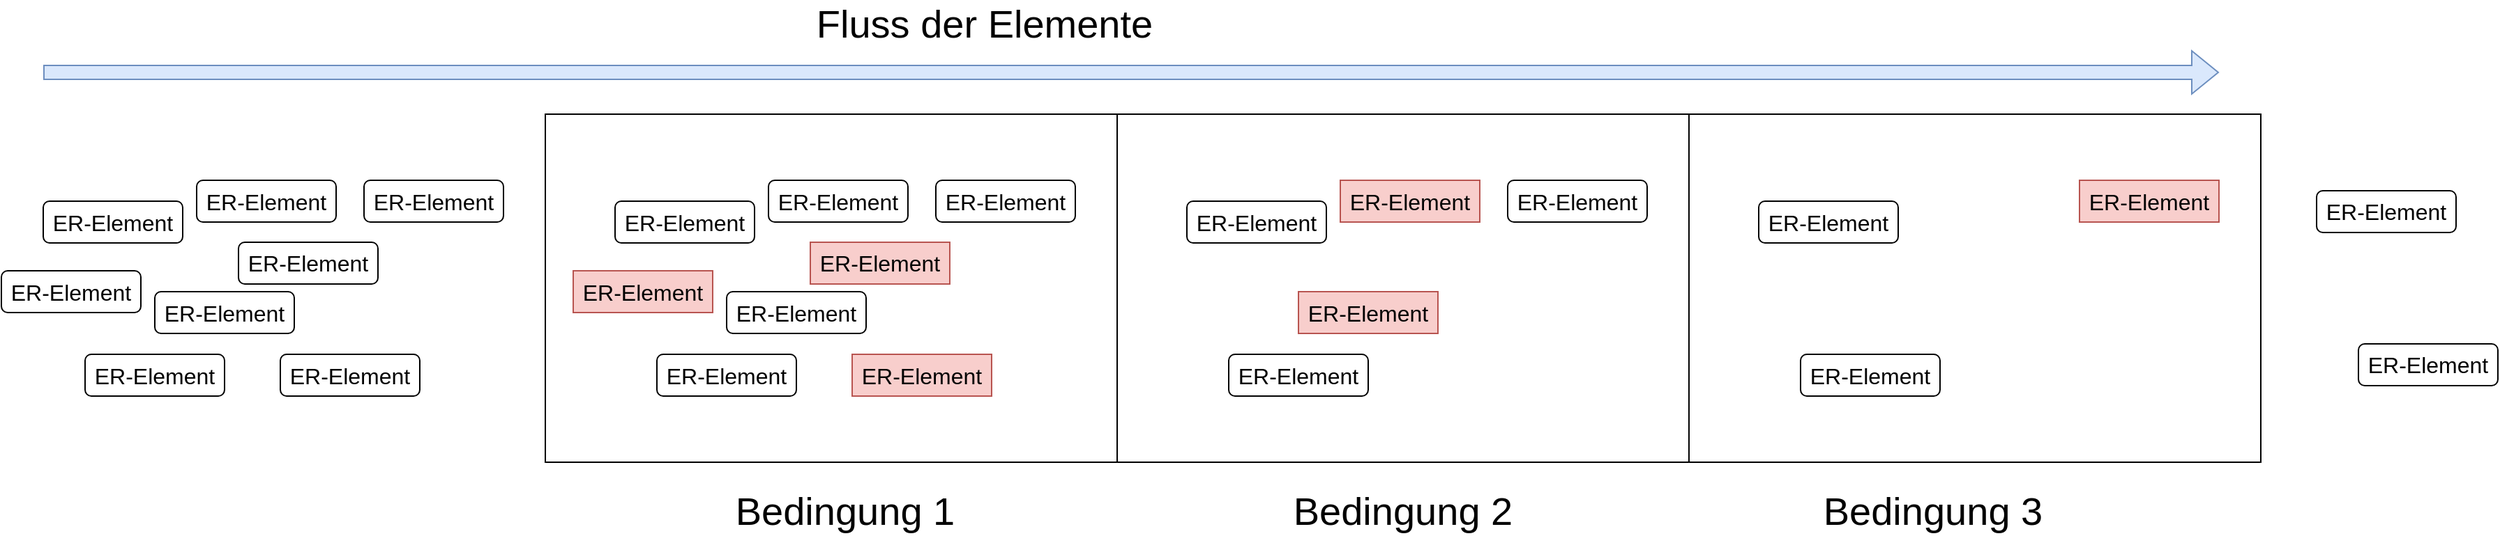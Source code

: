 <mxfile version="16.5.1" type="device"><diagram id="Ya0BLh0BBeUwyh7G2Dkf" name="Seite-1"><mxGraphModel dx="2858" dy="1236" grid="1" gridSize="10" guides="1" tooltips="1" connect="1" arrows="1" fold="1" page="1" pageScale="1" pageWidth="827" pageHeight="1169" math="0" shadow="0"><root><mxCell id="0"/><mxCell id="1" parent="0"/><mxCell id="tG-PdUJIuVnFjeEpwZHd-1" value="" style="rounded=0;whiteSpace=wrap;html=1;" vertex="1" parent="1"><mxGeometry x="-160" y="160" width="410" height="250" as="geometry"/></mxCell><mxCell id="tG-PdUJIuVnFjeEpwZHd-7" value="" style="rounded=1;whiteSpace=wrap;html=1;fontSize=16;" vertex="1" parent="1"><mxGeometry x="-110" y="222.5" width="100" height="30" as="geometry"/></mxCell><mxCell id="tG-PdUJIuVnFjeEpwZHd-8" value="ER-Element" style="text;html=1;strokeColor=none;fillColor=none;align=center;verticalAlign=middle;whiteSpace=wrap;rounded=0;fontSize=16;" vertex="1" parent="1"><mxGeometry x="-110" y="222.5" width="100" height="30" as="geometry"/></mxCell><mxCell id="tG-PdUJIuVnFjeEpwZHd-9" value="" style="rounded=1;whiteSpace=wrap;html=1;fontSize=16;" vertex="1" parent="1"><mxGeometry x="-140" y="272.5" width="100" height="30" as="geometry"/></mxCell><mxCell id="tG-PdUJIuVnFjeEpwZHd-10" value="ER-Element" style="text;html=1;strokeColor=#b85450;fillColor=#f8cecc;align=center;verticalAlign=middle;whiteSpace=wrap;rounded=0;fontSize=16;" vertex="1" parent="1"><mxGeometry x="-140" y="272.5" width="100" height="30" as="geometry"/></mxCell><mxCell id="tG-PdUJIuVnFjeEpwZHd-11" value="" style="rounded=1;whiteSpace=wrap;html=1;fontSize=16;" vertex="1" parent="1"><mxGeometry x="-30" y="287.5" width="100" height="30" as="geometry"/></mxCell><mxCell id="tG-PdUJIuVnFjeEpwZHd-12" value="ER-Element" style="text;html=1;strokeColor=none;fillColor=none;align=center;verticalAlign=middle;whiteSpace=wrap;rounded=0;fontSize=16;" vertex="1" parent="1"><mxGeometry x="-30" y="287.5" width="100" height="30" as="geometry"/></mxCell><mxCell id="tG-PdUJIuVnFjeEpwZHd-13" value="" style="rounded=1;whiteSpace=wrap;html=1;fontSize=16;" vertex="1" parent="1"><mxGeometry x="-80" y="332.5" width="100" height="30" as="geometry"/></mxCell><mxCell id="tG-PdUJIuVnFjeEpwZHd-14" value="ER-Element" style="text;html=1;strokeColor=none;fillColor=none;align=center;verticalAlign=middle;whiteSpace=wrap;rounded=0;fontSize=16;" vertex="1" parent="1"><mxGeometry x="-80" y="332.5" width="100" height="30" as="geometry"/></mxCell><mxCell id="tG-PdUJIuVnFjeEpwZHd-15" value="" style="rounded=1;whiteSpace=wrap;html=1;fontSize=16;" vertex="1" parent="1"><mxGeometry y="207.5" width="100" height="30" as="geometry"/></mxCell><mxCell id="tG-PdUJIuVnFjeEpwZHd-16" value="ER-Element" style="text;html=1;strokeColor=none;fillColor=none;align=center;verticalAlign=middle;whiteSpace=wrap;rounded=0;fontSize=16;" vertex="1" parent="1"><mxGeometry y="207.5" width="100" height="30" as="geometry"/></mxCell><mxCell id="tG-PdUJIuVnFjeEpwZHd-17" value="" style="rounded=1;whiteSpace=wrap;html=1;fontSize=16;" vertex="1" parent="1"><mxGeometry x="60" y="332.5" width="100" height="30" as="geometry"/></mxCell><mxCell id="tG-PdUJIuVnFjeEpwZHd-18" value="ER-Element" style="text;html=1;strokeColor=#b85450;fillColor=#f8cecc;align=center;verticalAlign=middle;whiteSpace=wrap;rounded=0;fontSize=16;" vertex="1" parent="1"><mxGeometry x="60" y="332.5" width="100" height="30" as="geometry"/></mxCell><mxCell id="tG-PdUJIuVnFjeEpwZHd-19" value="" style="rounded=1;whiteSpace=wrap;html=1;fontSize=16;" vertex="1" parent="1"><mxGeometry x="30" y="252" width="100" height="30" as="geometry"/></mxCell><mxCell id="tG-PdUJIuVnFjeEpwZHd-20" value="ER-Element" style="text;html=1;strokeColor=#b85450;fillColor=#f8cecc;align=center;verticalAlign=middle;whiteSpace=wrap;rounded=0;fontSize=16;" vertex="1" parent="1"><mxGeometry x="30" y="252" width="100" height="30" as="geometry"/></mxCell><mxCell id="tG-PdUJIuVnFjeEpwZHd-21" value="" style="rounded=1;whiteSpace=wrap;html=1;fontSize=16;" vertex="1" parent="1"><mxGeometry x="120" y="207.5" width="100" height="30" as="geometry"/></mxCell><mxCell id="tG-PdUJIuVnFjeEpwZHd-22" value="ER-Element" style="text;html=1;strokeColor=none;fillColor=none;align=center;verticalAlign=middle;whiteSpace=wrap;rounded=0;fontSize=16;" vertex="1" parent="1"><mxGeometry x="120" y="207.5" width="100" height="30" as="geometry"/></mxCell><mxCell id="tG-PdUJIuVnFjeEpwZHd-23" value="" style="rounded=1;whiteSpace=wrap;html=1;fontSize=16;" vertex="1" parent="1"><mxGeometry x="-520" y="222.5" width="100" height="30" as="geometry"/></mxCell><mxCell id="tG-PdUJIuVnFjeEpwZHd-24" value="ER-Element" style="text;html=1;strokeColor=none;fillColor=none;align=center;verticalAlign=middle;whiteSpace=wrap;rounded=0;fontSize=16;" vertex="1" parent="1"><mxGeometry x="-520" y="222.5" width="100" height="30" as="geometry"/></mxCell><mxCell id="tG-PdUJIuVnFjeEpwZHd-25" value="" style="rounded=1;whiteSpace=wrap;html=1;fontSize=16;" vertex="1" parent="1"><mxGeometry x="-550" y="272.5" width="100" height="30" as="geometry"/></mxCell><mxCell id="tG-PdUJIuVnFjeEpwZHd-26" value="ER-Element" style="text;html=1;strokeColor=none;fillColor=none;align=center;verticalAlign=middle;whiteSpace=wrap;rounded=0;fontSize=16;" vertex="1" parent="1"><mxGeometry x="-550" y="272.5" width="100" height="30" as="geometry"/></mxCell><mxCell id="tG-PdUJIuVnFjeEpwZHd-27" value="" style="rounded=1;whiteSpace=wrap;html=1;fontSize=16;" vertex="1" parent="1"><mxGeometry x="-440" y="287.5" width="100" height="30" as="geometry"/></mxCell><mxCell id="tG-PdUJIuVnFjeEpwZHd-28" value="ER-Element" style="text;html=1;strokeColor=none;fillColor=none;align=center;verticalAlign=middle;whiteSpace=wrap;rounded=0;fontSize=16;" vertex="1" parent="1"><mxGeometry x="-440" y="287.5" width="100" height="30" as="geometry"/></mxCell><mxCell id="tG-PdUJIuVnFjeEpwZHd-29" value="" style="rounded=1;whiteSpace=wrap;html=1;fontSize=16;" vertex="1" parent="1"><mxGeometry x="-490" y="332.5" width="100" height="30" as="geometry"/></mxCell><mxCell id="tG-PdUJIuVnFjeEpwZHd-30" value="ER-Element" style="text;html=1;strokeColor=none;fillColor=none;align=center;verticalAlign=middle;whiteSpace=wrap;rounded=0;fontSize=16;" vertex="1" parent="1"><mxGeometry x="-490" y="332.5" width="100" height="30" as="geometry"/></mxCell><mxCell id="tG-PdUJIuVnFjeEpwZHd-31" value="" style="rounded=1;whiteSpace=wrap;html=1;fontSize=16;" vertex="1" parent="1"><mxGeometry x="-410" y="207.5" width="100" height="30" as="geometry"/></mxCell><mxCell id="tG-PdUJIuVnFjeEpwZHd-32" value="ER-Element" style="text;html=1;strokeColor=none;fillColor=none;align=center;verticalAlign=middle;whiteSpace=wrap;rounded=0;fontSize=16;" vertex="1" parent="1"><mxGeometry x="-410" y="207.5" width="100" height="30" as="geometry"/></mxCell><mxCell id="tG-PdUJIuVnFjeEpwZHd-33" value="" style="rounded=1;whiteSpace=wrap;html=1;fontSize=16;" vertex="1" parent="1"><mxGeometry x="-350" y="332.5" width="100" height="30" as="geometry"/></mxCell><mxCell id="tG-PdUJIuVnFjeEpwZHd-34" value="ER-Element" style="text;html=1;strokeColor=none;fillColor=none;align=center;verticalAlign=middle;whiteSpace=wrap;rounded=0;fontSize=16;" vertex="1" parent="1"><mxGeometry x="-350" y="332.5" width="100" height="30" as="geometry"/></mxCell><mxCell id="tG-PdUJIuVnFjeEpwZHd-35" value="" style="rounded=1;whiteSpace=wrap;html=1;fontSize=16;" vertex="1" parent="1"><mxGeometry x="-380" y="252" width="100" height="30" as="geometry"/></mxCell><mxCell id="tG-PdUJIuVnFjeEpwZHd-36" value="ER-Element" style="text;html=1;strokeColor=none;fillColor=none;align=center;verticalAlign=middle;whiteSpace=wrap;rounded=0;fontSize=16;" vertex="1" parent="1"><mxGeometry x="-380" y="252" width="100" height="30" as="geometry"/></mxCell><mxCell id="tG-PdUJIuVnFjeEpwZHd-37" value="" style="rounded=1;whiteSpace=wrap;html=1;fontSize=16;" vertex="1" parent="1"><mxGeometry x="-290" y="207.5" width="100" height="30" as="geometry"/></mxCell><mxCell id="tG-PdUJIuVnFjeEpwZHd-38" value="ER-Element" style="text;html=1;strokeColor=none;fillColor=none;align=center;verticalAlign=middle;whiteSpace=wrap;rounded=0;fontSize=16;" vertex="1" parent="1"><mxGeometry x="-290" y="207.5" width="100" height="30" as="geometry"/></mxCell><mxCell id="tG-PdUJIuVnFjeEpwZHd-39" value="" style="rounded=0;whiteSpace=wrap;html=1;" vertex="1" parent="1"><mxGeometry x="250" y="160" width="410" height="250" as="geometry"/></mxCell><mxCell id="tG-PdUJIuVnFjeEpwZHd-40" value="" style="rounded=1;whiteSpace=wrap;html=1;fontSize=16;" vertex="1" parent="1"><mxGeometry x="300" y="222.5" width="100" height="30" as="geometry"/></mxCell><mxCell id="tG-PdUJIuVnFjeEpwZHd-41" value="ER-Element" style="text;html=1;strokeColor=none;fillColor=none;align=center;verticalAlign=middle;whiteSpace=wrap;rounded=0;fontSize=16;" vertex="1" parent="1"><mxGeometry x="300" y="222.5" width="100" height="30" as="geometry"/></mxCell><mxCell id="tG-PdUJIuVnFjeEpwZHd-44" value="" style="rounded=1;whiteSpace=wrap;html=1;fontSize=16;" vertex="1" parent="1"><mxGeometry x="380" y="287.5" width="100" height="30" as="geometry"/></mxCell><mxCell id="tG-PdUJIuVnFjeEpwZHd-45" value="ER-Element" style="text;html=1;strokeColor=#b85450;fillColor=#f8cecc;align=center;verticalAlign=middle;whiteSpace=wrap;rounded=0;fontSize=16;" vertex="1" parent="1"><mxGeometry x="380" y="287.5" width="100" height="30" as="geometry"/></mxCell><mxCell id="tG-PdUJIuVnFjeEpwZHd-46" value="" style="rounded=1;whiteSpace=wrap;html=1;fontSize=16;" vertex="1" parent="1"><mxGeometry x="330" y="332.5" width="100" height="30" as="geometry"/></mxCell><mxCell id="tG-PdUJIuVnFjeEpwZHd-47" value="ER-Element" style="text;html=1;strokeColor=none;fillColor=none;align=center;verticalAlign=middle;whiteSpace=wrap;rounded=0;fontSize=16;" vertex="1" parent="1"><mxGeometry x="330" y="332.5" width="100" height="30" as="geometry"/></mxCell><mxCell id="tG-PdUJIuVnFjeEpwZHd-48" value="" style="rounded=1;whiteSpace=wrap;html=1;fontSize=16;" vertex="1" parent="1"><mxGeometry x="410" y="207.5" width="100" height="30" as="geometry"/></mxCell><mxCell id="tG-PdUJIuVnFjeEpwZHd-49" value="ER-Element" style="text;html=1;strokeColor=#b85450;fillColor=#f8cecc;align=center;verticalAlign=middle;whiteSpace=wrap;rounded=0;fontSize=16;" vertex="1" parent="1"><mxGeometry x="410" y="207.5" width="100" height="30" as="geometry"/></mxCell><mxCell id="tG-PdUJIuVnFjeEpwZHd-54" value="" style="rounded=1;whiteSpace=wrap;html=1;fontSize=16;" vertex="1" parent="1"><mxGeometry x="530" y="207.5" width="100" height="30" as="geometry"/></mxCell><mxCell id="tG-PdUJIuVnFjeEpwZHd-55" value="ER-Element" style="text;html=1;strokeColor=none;fillColor=none;align=center;verticalAlign=middle;whiteSpace=wrap;rounded=0;fontSize=16;" vertex="1" parent="1"><mxGeometry x="530" y="207.5" width="100" height="30" as="geometry"/></mxCell><mxCell id="tG-PdUJIuVnFjeEpwZHd-56" value="" style="rounded=0;whiteSpace=wrap;html=1;" vertex="1" parent="1"><mxGeometry x="660" y="160" width="410" height="250" as="geometry"/></mxCell><mxCell id="tG-PdUJIuVnFjeEpwZHd-57" value="" style="rounded=1;whiteSpace=wrap;html=1;fontSize=16;" vertex="1" parent="1"><mxGeometry x="710" y="222.5" width="100" height="30" as="geometry"/></mxCell><mxCell id="tG-PdUJIuVnFjeEpwZHd-58" value="ER-Element" style="text;html=1;align=center;verticalAlign=middle;whiteSpace=wrap;rounded=0;fontSize=16;" vertex="1" parent="1"><mxGeometry x="710" y="222.5" width="100" height="30" as="geometry"/></mxCell><mxCell id="tG-PdUJIuVnFjeEpwZHd-63" value="" style="rounded=1;whiteSpace=wrap;html=1;fontSize=16;" vertex="1" parent="1"><mxGeometry x="740" y="332.5" width="100" height="30" as="geometry"/></mxCell><mxCell id="tG-PdUJIuVnFjeEpwZHd-64" value="ER-Element" style="text;html=1;strokeColor=none;fillColor=none;align=center;verticalAlign=middle;whiteSpace=wrap;rounded=0;fontSize=16;" vertex="1" parent="1"><mxGeometry x="740" y="332.5" width="100" height="30" as="geometry"/></mxCell><mxCell id="tG-PdUJIuVnFjeEpwZHd-71" value="" style="rounded=1;whiteSpace=wrap;html=1;fontSize=16;" vertex="1" parent="1"><mxGeometry x="940" y="207.5" width="100" height="30" as="geometry"/></mxCell><mxCell id="tG-PdUJIuVnFjeEpwZHd-72" value="ER-Element" style="text;html=1;strokeColor=#b85450;fillColor=#f8cecc;align=center;verticalAlign=middle;whiteSpace=wrap;rounded=0;fontSize=16;" vertex="1" parent="1"><mxGeometry x="940" y="207.5" width="100" height="30" as="geometry"/></mxCell><mxCell id="tG-PdUJIuVnFjeEpwZHd-73" value="" style="shape=flexArrow;endArrow=classic;html=1;rounded=0;fontSize=16;labelBackgroundColor=none;fillColor=#dae8fc;strokeColor=#6c8ebf;" edge="1" parent="1"><mxGeometry width="50" height="50" relative="1" as="geometry"><mxPoint x="-520" y="130" as="sourcePoint"/><mxPoint x="1040" y="130" as="targetPoint"/></mxGeometry></mxCell><mxCell id="tG-PdUJIuVnFjeEpwZHd-74" value="Fluss der Elemente" style="text;html=1;strokeColor=none;fillColor=none;align=center;verticalAlign=middle;whiteSpace=wrap;rounded=0;fontSize=28;" vertex="1" parent="1"><mxGeometry x="30" y="80" width="250" height="30" as="geometry"/></mxCell><mxCell id="tG-PdUJIuVnFjeEpwZHd-77" value="" style="rounded=1;whiteSpace=wrap;html=1;fontSize=16;" vertex="1" parent="1"><mxGeometry x="1110" y="215" width="100" height="30" as="geometry"/></mxCell><mxCell id="tG-PdUJIuVnFjeEpwZHd-78" value="ER-Element" style="text;html=1;strokeColor=none;fillColor=none;align=center;verticalAlign=middle;whiteSpace=wrap;rounded=0;fontSize=16;" vertex="1" parent="1"><mxGeometry x="1110" y="215" width="100" height="30" as="geometry"/></mxCell><mxCell id="tG-PdUJIuVnFjeEpwZHd-83" value="" style="rounded=1;whiteSpace=wrap;html=1;fontSize=16;" vertex="1" parent="1"><mxGeometry x="1140" y="325" width="100" height="30" as="geometry"/></mxCell><mxCell id="tG-PdUJIuVnFjeEpwZHd-84" value="ER-Element" style="text;html=1;strokeColor=none;fillColor=none;align=center;verticalAlign=middle;whiteSpace=wrap;rounded=0;fontSize=16;" vertex="1" parent="1"><mxGeometry x="1140" y="325" width="100" height="30" as="geometry"/></mxCell><mxCell id="tG-PdUJIuVnFjeEpwZHd-93" value="Bedingung 1" style="text;html=1;strokeColor=none;fillColor=none;align=center;verticalAlign=middle;whiteSpace=wrap;rounded=0;fontSize=28;" vertex="1" parent="1"><mxGeometry x="-90" y="430" width="290" height="30" as="geometry"/></mxCell><mxCell id="tG-PdUJIuVnFjeEpwZHd-94" value="Bedingung&amp;nbsp;2" style="text;html=1;strokeColor=none;fillColor=none;align=center;verticalAlign=middle;whiteSpace=wrap;rounded=0;fontSize=28;" vertex="1" parent="1"><mxGeometry x="310" y="430" width="290" height="30" as="geometry"/></mxCell><mxCell id="tG-PdUJIuVnFjeEpwZHd-95" value="Bedingung&amp;nbsp;3" style="text;html=1;strokeColor=none;fillColor=none;align=center;verticalAlign=middle;whiteSpace=wrap;rounded=0;fontSize=28;" vertex="1" parent="1"><mxGeometry x="690" y="430" width="290" height="30" as="geometry"/></mxCell></root></mxGraphModel></diagram></mxfile>